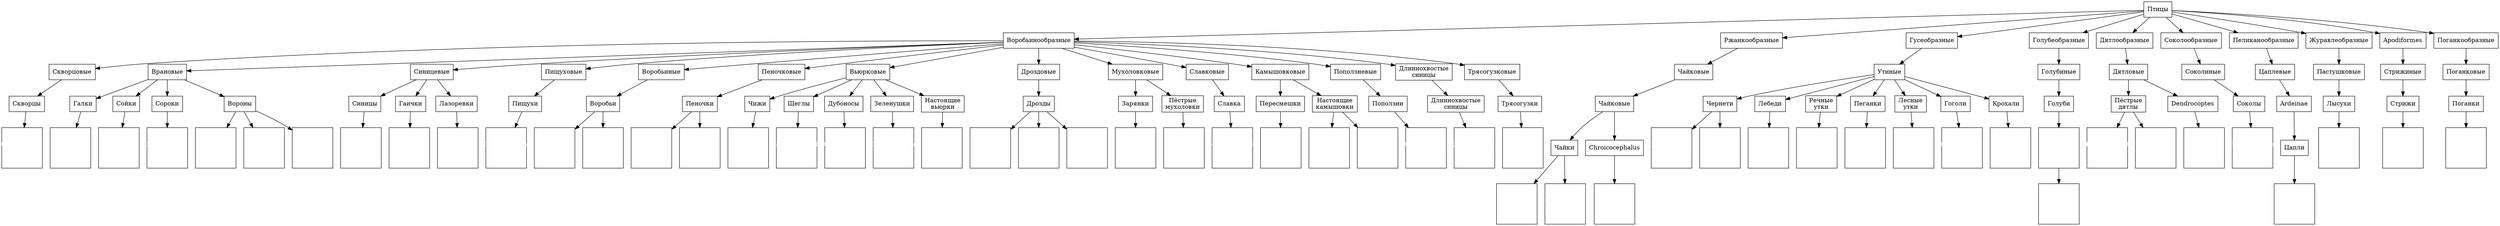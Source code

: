 // Taxonomic Tree
digraph {
	node [shape=rect]
	damping=3 overlap=false sep="+20" splines=true
	14850 [label="Обыкновенный
скворец" fixedsize=true fontcolor=white height=1.3 image="photos/14850.png" imagepos=mc width=1.3]
	14842 [label="Скворцы"]
	14841 [label="Скворцовые"]
	7251 [label="Воробьинообразные"]
	3 [label="Птицы"]
	4356 [label="Сизая
чайка" fixedsize=true fontcolor=white height=1.3 image="photos/4356.png" imagepos=mc width=1.3]
	4343 [label="Чайки"]
	447155 [label="Чайковые"]
	4342 [label="Чайковые"]
	67561 [label="Ржанкообразные"]
	7045 [label="Красноголовый
нырок" fixedsize=true fontcolor=white height=1.3 image="photos/7045.png" imagepos=mc width=1.3]
	7043 [label="Чернети"]
	6912 [label="Утиные"]
	6888 [label="Гусеобразные"]
	7046 [label="Чернеть
хохлатая" fixedsize=true fontcolor=white height=1.3 image="photos/7046.png" imagepos=mc width=1.3]
	6921 [label="Лебедь
шипун" fixedsize=true fontcolor=white height=1.3 image="photos/6921.png" imagepos=mc width=1.3]
	6913 [label="Лебеди"]
	122767 [label="Домашний
голубь" fixedsize=true fontcolor=white height=1.3 image="photos/122767.png" imagepos=mc width=1.3]
	3017 [label="Сизый
голубь" fixedsize=true fontcolor=white height=1.3 image="photos/3017.png" imagepos=mc width=1.3]
	3000 [label="Голуби"]
	2715 [label="Голубиные"]
	2708 [label="Голубеобразные"]
	336399 [label="Галка" fixedsize=true fontcolor=white height=1.3 image="photos/336399.png" imagepos=mc width=1.3]
	336400 [label="Галки"]
	7823 [label="Врановые"]
	203153 [label="Большая
синица" fixedsize=true fontcolor=white height=1.3 image="photos/203153.png" imagepos=mc width=1.3]
	13548 [label="Синицы"]
	13547 [label="Синицевые"]
	6930 [label="Кряква" fixedsize=true fontcolor=white height=1.3 image="photos/6930.png" imagepos=mc width=1.3]
	6922 [label="Речные
утки"]
	17943 [label="Белоспинный
дятел" fixedsize=true fontcolor=white height=1.3 image="photos/17943.png" imagepos=mc width=1.3]
	17866 [label="Пёстрые
дятлы"]
	17599 [label="Дятловые"]
	17550 [label="Дятлообразные"]
	8088 [label="Сойка" fixedsize=true fontcolor=white height=1.3 image="photos/8088.png" imagepos=mc width=1.3]
	8085 [label="Сойки"]
	792985 [label="Средний
пёстрый
дятел" fixedsize=true fontcolor=white height=1.3 image="photos/792985.png" imagepos=mc width=1.3]
	792978 [label=Dendrocoptes]
	7450 [label="Обыкновенная
пищуха" fixedsize=true fontcolor=white height=1.3 image="photos/7450.png" imagepos=mc width=1.3]
	7449 [label="Пищухи"]
	7448 [label="Пищуховые"]
	13851 [label="Полевой
воробей" fixedsize=true fontcolor=white height=1.3 image="photos/13851.png" imagepos=mc width=1.3]
	13847 [label="Воробьи"]
	13685 [label="Воробьиные"]
	7068 [label="Огарь" fixedsize=true fontcolor=white height=1.3 image="photos/7068.png" imagepos=mc width=1.3]
	7065 [label="Пеганки"]
	117016 [label="Пеночка
теньковка" fixedsize=true fontcolor=white height=1.3 image="photos/117016.png" imagepos=mc width=1.3]
	71737 [label="Пеночки"]
	200982 [label="Пеночковые"]
	145303 [label="Чиж" fixedsize=true fontcolor=white height=1.3 image="photos/145303.png" imagepos=mc width=1.3]
	144410 [label="Чижи"]
	9079 [label="Вьюрковые"]
	13858 [label="Домовый
воробей" fixedsize=true fontcolor=white height=1.3 image="photos/13858.png" imagepos=mc width=1.3]
	12707 [label="Дрозд
рябинник" fixedsize=true fontcolor=white height=1.3 image="photos/12707.png" imagepos=mc width=1.3]
	12705 [label="Дрозды"]
	15977 [label="Дроздовые"]
	13094 [label="Зарянка" fixedsize=true fontcolor=white height=1.3 image="photos/13094.png" imagepos=mc width=1.3]
	13093 [label="Зарянки"]
	12704 [label="Мухоловковые"]
	144812 [label="Пухляк" fixedsize=true fontcolor=white height=1.3 image="photos/144812.png" imagepos=mc width=1.3]
	144351 [label="Гаички"]
	12716 [label="Чёрный
дрозд" fixedsize=true fontcolor=white height=1.3 image="photos/12716.png" imagepos=mc width=1.3]
	891696 [label="Европейская
сорока" fixedsize=true fontcolor=white height=1.3 image="photos/891696.png" imagepos=mc width=1.3]
	8318 [label="Сороки"]
	15282 [label="Черноголовая
славка" fixedsize=true fontcolor=white height=1.3 image="photos/15282.png" imagepos=mc width=1.3]
	15279 [label="Славка"]
	15050 [label="Славковые"]
	9398 [label="Черноголовый
щегол" fixedsize=true fontcolor=white height=1.3 image="photos/9398.png" imagepos=mc width=1.3]
	9358 [label="Щеглы"]
	116918 [label="Зелёная
пересмешка" fixedsize=true fontcolor=white height=1.3 image="photos/116918.png" imagepos=mc width=1.3]
	1238 [label="Пересмешки"]
	200983 [label="Камышовковые"]
	117048 [label="Пеночка
трещотка" fixedsize=true fontcolor=white height=1.3 image="photos/117048.png" imagepos=mc width=1.3]
	116797 [label="Садовая
Камышевка" fixedsize=true fontcolor=white height=1.3 image="photos/116797.png" imagepos=mc width=1.3]
	6701 [label="Настоящие
камышовки"]
	472766 [label="Обыкновенная
пустельга" fixedsize=true fontcolor=white height=1.3 image="photos/472766.png" imagepos=mc width=1.3]
	4638 [label="Соколы"]
	4637 [label="Соколиные"]
	67570 [label="Соколообразные"]
	7106 [label="Мандаринка" fixedsize=true fontcolor=white height=1.3 image="photos/7106.png" imagepos=mc width=1.3]
	7105 [label="Лесные
утки"]
	116802 [label="Болотная
камышовка" fixedsize=true fontcolor=white height=1.3 image="photos/116802.png" imagepos=mc width=1.3]
	9801 [label="Обыкновенный
дубонос" fixedsize=true fontcolor=white height=1.3 image="photos/9801.png" imagepos=mc width=1.3]
	9799 [label="Дубоносы"]
	8010 [label="Ворон" fixedsize=true fontcolor=white height=1.3 image="photos/8010.png" imagepos=mc width=1.3]
	7998 [label="Вороны"]
	12748 [label="Певчий
дрозд" fixedsize=true fontcolor=white height=1.3 image="photos/12748.png" imagepos=mc width=1.3]
	6990 [label="Обыкновенный
гоголь" fixedsize=true fontcolor=white height=1.3 image="photos/6990.png" imagepos=mc width=1.3]
	6989 [label="Гоголи"]
	17871 [label="Большой
пёстрый
дятел" fixedsize=true fontcolor=white height=1.3 image="photos/17871.png" imagepos=mc width=1.3]
	145360 [label="Обыкновенная
зеленушка" fixedsize=true fontcolor=white height=1.3 image="photos/145360.png" imagepos=mc width=1.3]
	145356 [label="Зеленушки"]
	144849 [label="Лазоревка" fixedsize=true fontcolor=white height=1.3 image="photos/144849.png" imagepos=mc width=1.3]
	144357 [label="Лазоревки"]
	10070 [label="Зяблик" fixedsize=true fontcolor=white height=1.3 image="photos/10070.png" imagepos=mc width=1.3]
	10068 [label="Настоящие
вьюрки"]
	4954 [label="Серая
цапля" fixedsize=true fontcolor=white height=1.3 image="photos/4954.png" imagepos=mc width=1.3]
	4950 [label="Цапли"]
	597395 [label=Ardeinae]
	4929 [label="Цаплевые"]
	67566 [label="Пеликанообразные"]
	7004 [label="Большой
крохаль" fixedsize=true fontcolor=white height=1.3 image="photos/7004.png" imagepos=mc width=1.3]
	6995 [label="Крохали"]
	8029 [label="Грач" fixedsize=true fontcolor=white height=1.3 image="photos/8029.png" imagepos=mc width=1.3]
	204512 [label="Мухоловка
пеструшка" fixedsize=true fontcolor=white height=1.3 image="photos/204512.png" imagepos=mc width=1.3]
	13105 [label="Пёстрые
мухоловки"]
	482 [label="Лысуха" fixedsize=true fontcolor=white height=1.3 image="photos/482.png" imagepos=mc width=1.3]
	472 [label="Лысухи"]
	154 [label="Пастушковые"]
	4 [label="Журавлеобразные"]
	14824 [label="Обыкновенный
поползень" fixedsize=true fontcolor=white height=1.3 image="photos/14824.png" imagepos=mc width=1.3]
	14800 [label="Поползни"]
	14799 [label="Поползневые"]
	7278 [label="Длиннохвостая
синица" fixedsize=true fontcolor=white height=1.3 image="photos/7278.png" imagepos=mc width=1.3]
	7275 [label="Длиннохвостые
синицы"]
	7264 [label="Длиннохвостые
синицы"]
	6638 [label="Чёрный
стриж" fixedsize=true fontcolor=white height=1.3 image="photos/6638.png" imagepos=mc width=1.3]
	6611 [label="Стрижи"]
	6544 [label="Стрижиные"]
	1583761 [label=Apodiformes]
	4208 [label="Большая
поганка" fixedsize=true fontcolor=white height=1.3 image="photos/4208.png" imagepos=mc width=1.3]
	4204 [label="Поганки"]
	4203 [label="Поганковые"]
	67563 [label="Поганкообразные"]
	144757 [label="Серая
ворона" fixedsize=true fontcolor=white height=1.3 image="photos/144757.png" imagepos=mc width=1.3]
	204533 [label="Серебристая
чайка" fixedsize=true fontcolor=white height=1.3 image="photos/204533.png" imagepos=mc width=1.3]
	144510 [label="Озёрная
чайка" fixedsize=true fontcolor=white height=1.3 image="photos/144510.png" imagepos=mc width=1.3]
	144320 [label=Chroicocephalus]
	13695 [label="Белая
трясогузка" fixedsize=true fontcolor=white height=1.3 image="photos/13695.png" imagepos=mc width=1.3]
	13686 [label="Трясогузки"]
	71339 [label="Трясогузковые"]
	14842 -> 14850
	14841 -> 14842
	7251 -> 14841
	3 -> 7251
	4343 -> 4356
	447155 -> 4343
	4342 -> 447155
	67561 -> 4342
	3 -> 67561
	7043 -> 7045
	6912 -> 7043
	6888 -> 6912
	3 -> 6888
	7043 -> 7046
	6913 -> 6921
	6912 -> 6913
	3017 -> 122767
	3000 -> 3017
	2715 -> 3000
	2708 -> 2715
	3 -> 2708
	336400 -> 336399
	7823 -> 336400
	7251 -> 7823
	13548 -> 203153
	13547 -> 13548
	7251 -> 13547
	6922 -> 6930
	6912 -> 6922
	17866 -> 17943
	17599 -> 17866
	17550 -> 17599
	3 -> 17550
	8085 -> 8088
	7823 -> 8085
	792978 -> 792985
	17599 -> 792978
	7449 -> 7450
	7448 -> 7449
	7251 -> 7448
	13847 -> 13851
	13685 -> 13847
	7251 -> 13685
	7065 -> 7068
	6912 -> 7065
	71737 -> 117016
	200982 -> 71737
	7251 -> 200982
	144410 -> 145303
	9079 -> 144410
	7251 -> 9079
	13847 -> 13858
	12705 -> 12707
	15977 -> 12705
	7251 -> 15977
	13093 -> 13094
	12704 -> 13093
	7251 -> 12704
	144351 -> 144812
	13547 -> 144351
	12705 -> 12716
	8318 -> 891696
	7823 -> 8318
	15279 -> 15282
	15050 -> 15279
	7251 -> 15050
	9358 -> 9398
	9079 -> 9358
	1238 -> 116918
	200983 -> 1238
	7251 -> 200983
	71737 -> 117048
	6701 -> 116797
	200983 -> 6701
	4638 -> 472766
	4637 -> 4638
	67570 -> 4637
	3 -> 67570
	7105 -> 7106
	6912 -> 7105
	6701 -> 116802
	9799 -> 9801
	9079 -> 9799
	7998 -> 8010
	7823 -> 7998
	12705 -> 12748
	6989 -> 6990
	6912 -> 6989
	17866 -> 17871
	145356 -> 145360
	9079 -> 145356
	144357 -> 144849
	13547 -> 144357
	10068 -> 10070
	9079 -> 10068
	4950 -> 4954
	597395 -> 4950
	4929 -> 597395
	67566 -> 4929
	3 -> 67566
	6995 -> 7004
	6912 -> 6995
	7998 -> 8029
	13105 -> 204512
	12704 -> 13105
	472 -> 482
	154 -> 472
	4 -> 154
	3 -> 4
	14800 -> 14824
	14799 -> 14800
	7251 -> 14799
	7275 -> 7278
	7264 -> 7275
	7251 -> 7264
	6611 -> 6638
	6544 -> 6611
	1583761 -> 6544
	3 -> 1583761
	4204 -> 4208
	4203 -> 4204
	67563 -> 4203
	3 -> 67563
	7998 -> 144757
	4343 -> 204533
	144320 -> 144510
	447155 -> 144320
	13686 -> 13695
	71339 -> 13686
	7251 -> 71339
}

